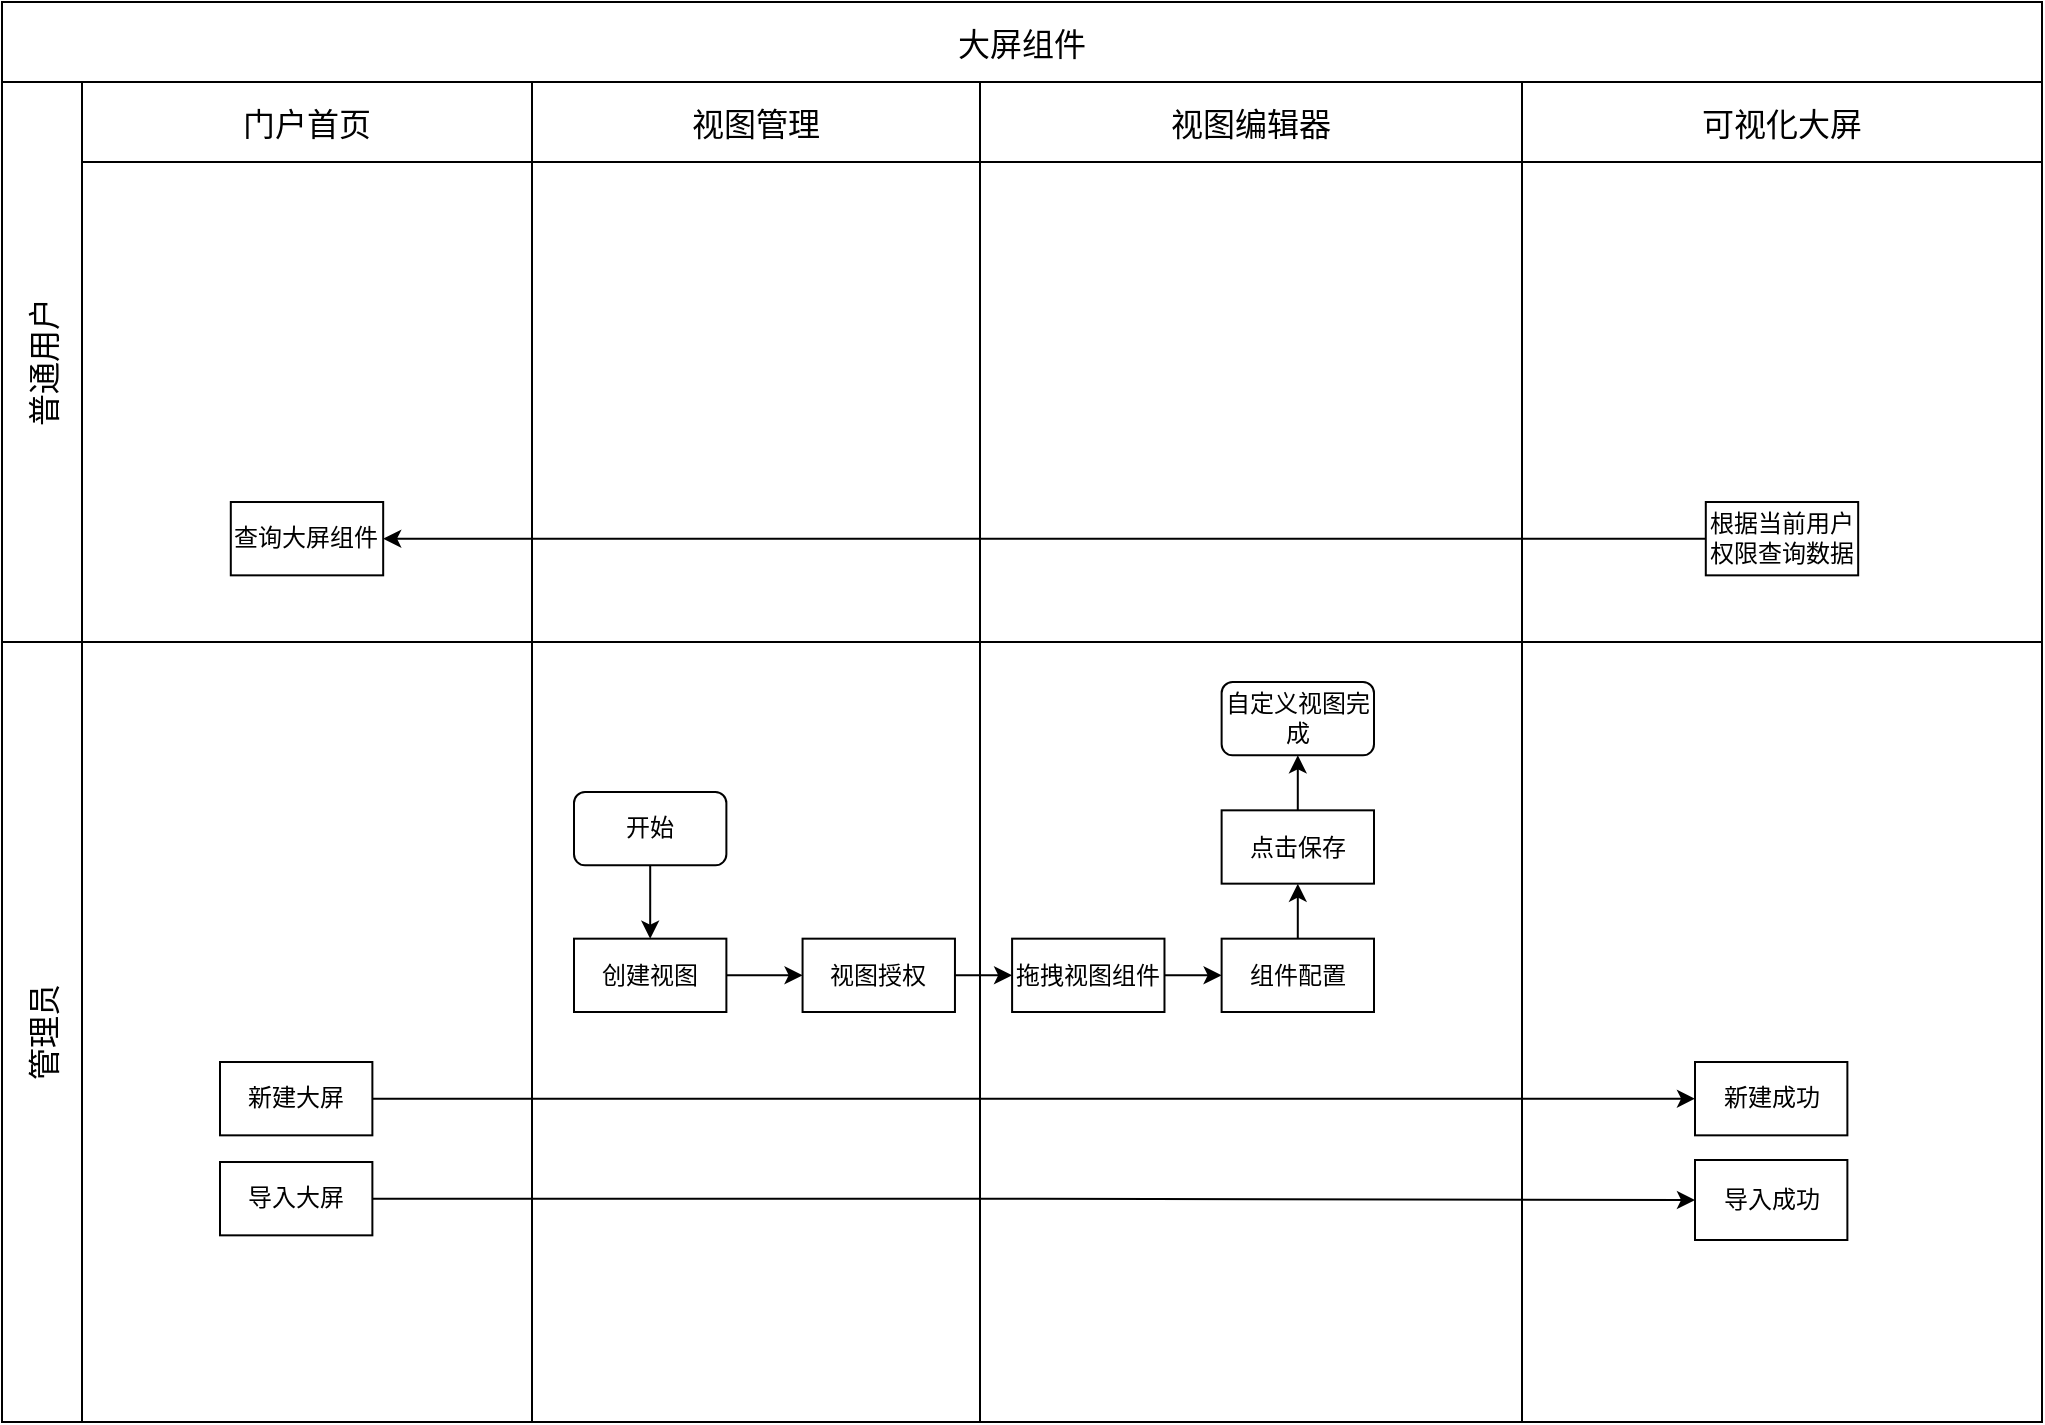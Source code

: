 <mxfile version="26.1.2">
  <diagram name="第 1 页" id="osgETjnHmqt3JwMoTX2x">
    <mxGraphModel dx="2261" dy="786" grid="1" gridSize="10" guides="1" tooltips="1" connect="1" arrows="1" fold="1" page="1" pageScale="1" pageWidth="827" pageHeight="1169" math="0" shadow="0">
      <root>
        <mxCell id="0" />
        <mxCell id="1" parent="0" />
        <mxCell id="b7cma5sDClUB4dKQStpZ-1" value="大屏组件" style="shape=table;childLayout=tableLayout;startSize=40;collapsible=0;recursiveResize=0;expand=0;fontSize=16;" vertex="1" parent="1">
          <mxGeometry x="-96" y="60" width="1020" height="710" as="geometry" />
        </mxCell>
        <mxCell id="b7cma5sDClUB4dKQStpZ-2" value="普通用户" style="shape=tableRow;horizontal=0;swimlaneHead=0;swimlaneBody=0;top=0;left=0;strokeColor=inherit;bottom=0;right=0;dropTarget=0;fontStyle=0;fillColor=none;points=[[0,0.5],[1,0.5]];portConstraint=eastwest;startSize=40;collapsible=0;recursiveResize=0;expand=0;fontSize=16;" vertex="1" parent="b7cma5sDClUB4dKQStpZ-1">
          <mxGeometry y="40" width="1020" height="280" as="geometry" />
        </mxCell>
        <mxCell id="b7cma5sDClUB4dKQStpZ-3" value="门户首页" style="swimlane;swimlaneHead=0;swimlaneBody=0;fontStyle=0;strokeColor=inherit;connectable=0;fillColor=none;startSize=40;collapsible=0;recursiveResize=0;expand=0;fontSize=16;" vertex="1" parent="b7cma5sDClUB4dKQStpZ-2">
          <mxGeometry x="40" width="225" height="280" as="geometry">
            <mxRectangle width="225" height="280" as="alternateBounds" />
          </mxGeometry>
        </mxCell>
        <mxCell id="b7cma5sDClUB4dKQStpZ-33" value="查询大屏组件" style="rounded=0;whiteSpace=wrap;html=1;" vertex="1" parent="b7cma5sDClUB4dKQStpZ-3">
          <mxGeometry x="74.4" y="210.003" width="76.19" height="36.667" as="geometry" />
        </mxCell>
        <mxCell id="b7cma5sDClUB4dKQStpZ-4" value="视图管理" style="swimlane;swimlaneHead=0;swimlaneBody=0;fontStyle=0;strokeColor=inherit;connectable=0;fillColor=none;startSize=40;collapsible=0;recursiveResize=0;expand=0;fontSize=16;" vertex="1" parent="b7cma5sDClUB4dKQStpZ-2">
          <mxGeometry x="265" width="224" height="280" as="geometry">
            <mxRectangle width="224" height="280" as="alternateBounds" />
          </mxGeometry>
        </mxCell>
        <mxCell id="b7cma5sDClUB4dKQStpZ-5" value="视图编辑器" style="swimlane;swimlaneHead=0;swimlaneBody=0;fontStyle=0;strokeColor=inherit;connectable=0;fillColor=none;startSize=40;collapsible=0;recursiveResize=0;expand=0;fontSize=16;" vertex="1" parent="b7cma5sDClUB4dKQStpZ-2">
          <mxGeometry x="489" width="271" height="280" as="geometry">
            <mxRectangle width="271" height="280" as="alternateBounds" />
          </mxGeometry>
        </mxCell>
        <mxCell id="b7cma5sDClUB4dKQStpZ-14" value="可视化大屏" style="swimlane;swimlaneHead=0;swimlaneBody=0;fontStyle=0;strokeColor=inherit;connectable=0;fillColor=none;startSize=40;collapsible=0;recursiveResize=0;expand=0;fontSize=16;" vertex="1" parent="b7cma5sDClUB4dKQStpZ-2">
          <mxGeometry x="760" width="260" height="280" as="geometry">
            <mxRectangle width="260" height="280" as="alternateBounds" />
          </mxGeometry>
        </mxCell>
        <mxCell id="b7cma5sDClUB4dKQStpZ-34" value="根据当前用户权限查询数据" style="rounded=0;whiteSpace=wrap;html=1;" vertex="1" parent="b7cma5sDClUB4dKQStpZ-14">
          <mxGeometry x="91.9" y="210.003" width="76.19" height="36.667" as="geometry" />
        </mxCell>
        <mxCell id="b7cma5sDClUB4dKQStpZ-35" style="edgeStyle=orthogonalEdgeStyle;rounded=0;orthogonalLoop=1;jettySize=auto;html=1;entryX=1;entryY=0.5;entryDx=0;entryDy=0;" edge="1" parent="b7cma5sDClUB4dKQStpZ-2" source="b7cma5sDClUB4dKQStpZ-34" target="b7cma5sDClUB4dKQStpZ-33">
          <mxGeometry relative="1" as="geometry" />
        </mxCell>
        <mxCell id="b7cma5sDClUB4dKQStpZ-6" value="管理员" style="shape=tableRow;horizontal=0;swimlaneHead=0;swimlaneBody=0;top=0;left=0;strokeColor=inherit;bottom=0;right=0;dropTarget=0;fontStyle=0;fillColor=none;points=[[0,0.5],[1,0.5]];portConstraint=eastwest;startSize=40;collapsible=0;recursiveResize=0;expand=0;fontSize=16;" vertex="1" parent="b7cma5sDClUB4dKQStpZ-1">
          <mxGeometry y="320" width="1020" height="390" as="geometry" />
        </mxCell>
        <mxCell id="b7cma5sDClUB4dKQStpZ-7" value="" style="swimlane;swimlaneHead=0;swimlaneBody=0;fontStyle=0;connectable=0;strokeColor=inherit;fillColor=none;startSize=0;collapsible=0;recursiveResize=0;expand=0;fontSize=16;" vertex="1" parent="b7cma5sDClUB4dKQStpZ-6">
          <mxGeometry x="40" width="225" height="390" as="geometry">
            <mxRectangle width="225" height="390" as="alternateBounds" />
          </mxGeometry>
        </mxCell>
        <mxCell id="b7cma5sDClUB4dKQStpZ-8" value="" style="swimlane;swimlaneHead=0;swimlaneBody=0;fontStyle=0;connectable=0;strokeColor=inherit;fillColor=none;startSize=0;collapsible=0;recursiveResize=0;expand=0;fontSize=16;" vertex="1" parent="b7cma5sDClUB4dKQStpZ-6">
          <mxGeometry x="265" width="224" height="390" as="geometry">
            <mxRectangle width="224" height="390" as="alternateBounds" />
          </mxGeometry>
        </mxCell>
        <mxCell id="b7cma5sDClUB4dKQStpZ-31" value="" style="group" vertex="1" connectable="0" parent="b7cma5sDClUB4dKQStpZ-8">
          <mxGeometry x="21" y="20" width="400" height="165" as="geometry" />
        </mxCell>
        <mxCell id="b7cma5sDClUB4dKQStpZ-25" style="edgeStyle=orthogonalEdgeStyle;rounded=0;orthogonalLoop=1;jettySize=auto;html=1;entryX=0.5;entryY=0;entryDx=0;entryDy=0;" edge="1" parent="b7cma5sDClUB4dKQStpZ-31" source="b7cma5sDClUB4dKQStpZ-17" target="b7cma5sDClUB4dKQStpZ-18">
          <mxGeometry relative="1" as="geometry" />
        </mxCell>
        <mxCell id="b7cma5sDClUB4dKQStpZ-17" value="开始" style="rounded=1;whiteSpace=wrap;html=1;" vertex="1" parent="b7cma5sDClUB4dKQStpZ-31">
          <mxGeometry y="55" width="76.19" height="36.667" as="geometry" />
        </mxCell>
        <mxCell id="b7cma5sDClUB4dKQStpZ-26" style="edgeStyle=orthogonalEdgeStyle;rounded=0;orthogonalLoop=1;jettySize=auto;html=1;entryX=0;entryY=0.5;entryDx=0;entryDy=0;" edge="1" parent="b7cma5sDClUB4dKQStpZ-31" source="b7cma5sDClUB4dKQStpZ-18" target="b7cma5sDClUB4dKQStpZ-19">
          <mxGeometry relative="1" as="geometry" />
        </mxCell>
        <mxCell id="b7cma5sDClUB4dKQStpZ-18" value="创建视图" style="rounded=0;whiteSpace=wrap;html=1;" vertex="1" parent="b7cma5sDClUB4dKQStpZ-31">
          <mxGeometry y="128.333" width="76.19" height="36.667" as="geometry" />
        </mxCell>
        <mxCell id="b7cma5sDClUB4dKQStpZ-27" style="edgeStyle=orthogonalEdgeStyle;rounded=0;orthogonalLoop=1;jettySize=auto;html=1;entryX=0;entryY=0.5;entryDx=0;entryDy=0;" edge="1" parent="b7cma5sDClUB4dKQStpZ-31" source="b7cma5sDClUB4dKQStpZ-19" target="b7cma5sDClUB4dKQStpZ-20">
          <mxGeometry relative="1" as="geometry" />
        </mxCell>
        <mxCell id="b7cma5sDClUB4dKQStpZ-19" value="视图授权" style="rounded=0;whiteSpace=wrap;html=1;" vertex="1" parent="b7cma5sDClUB4dKQStpZ-31">
          <mxGeometry x="114.286" y="128.333" width="76.19" height="36.667" as="geometry" />
        </mxCell>
        <mxCell id="b7cma5sDClUB4dKQStpZ-28" style="edgeStyle=orthogonalEdgeStyle;rounded=0;orthogonalLoop=1;jettySize=auto;html=1;entryX=0;entryY=0.5;entryDx=0;entryDy=0;" edge="1" parent="b7cma5sDClUB4dKQStpZ-31" source="b7cma5sDClUB4dKQStpZ-20" target="b7cma5sDClUB4dKQStpZ-21">
          <mxGeometry relative="1" as="geometry" />
        </mxCell>
        <mxCell id="b7cma5sDClUB4dKQStpZ-20" value="拖拽视图组件" style="rounded=0;whiteSpace=wrap;html=1;" vertex="1" parent="b7cma5sDClUB4dKQStpZ-31">
          <mxGeometry x="219.048" y="128.333" width="76.19" height="36.667" as="geometry" />
        </mxCell>
        <mxCell id="b7cma5sDClUB4dKQStpZ-29" style="edgeStyle=orthogonalEdgeStyle;rounded=0;orthogonalLoop=1;jettySize=auto;html=1;entryX=0.5;entryY=1;entryDx=0;entryDy=0;" edge="1" parent="b7cma5sDClUB4dKQStpZ-31" source="b7cma5sDClUB4dKQStpZ-21" target="b7cma5sDClUB4dKQStpZ-22">
          <mxGeometry relative="1" as="geometry" />
        </mxCell>
        <mxCell id="b7cma5sDClUB4dKQStpZ-21" value="组件配置" style="rounded=0;whiteSpace=wrap;html=1;" vertex="1" parent="b7cma5sDClUB4dKQStpZ-31">
          <mxGeometry x="323.81" y="128.333" width="76.19" height="36.667" as="geometry" />
        </mxCell>
        <mxCell id="b7cma5sDClUB4dKQStpZ-30" style="edgeStyle=orthogonalEdgeStyle;rounded=0;orthogonalLoop=1;jettySize=auto;html=1;entryX=0.5;entryY=1;entryDx=0;entryDy=0;" edge="1" parent="b7cma5sDClUB4dKQStpZ-31" source="b7cma5sDClUB4dKQStpZ-22" target="b7cma5sDClUB4dKQStpZ-24">
          <mxGeometry relative="1" as="geometry" />
        </mxCell>
        <mxCell id="b7cma5sDClUB4dKQStpZ-22" value="点击保存" style="rounded=0;whiteSpace=wrap;html=1;" vertex="1" parent="b7cma5sDClUB4dKQStpZ-31">
          <mxGeometry x="323.81" y="64.167" width="76.19" height="36.667" as="geometry" />
        </mxCell>
        <mxCell id="b7cma5sDClUB4dKQStpZ-24" value="自定义视图完成" style="rounded=1;whiteSpace=wrap;html=1;" vertex="1" parent="b7cma5sDClUB4dKQStpZ-31">
          <mxGeometry x="323.81" width="76.19" height="36.667" as="geometry" />
        </mxCell>
        <mxCell id="b7cma5sDClUB4dKQStpZ-9" value="" style="swimlane;swimlaneHead=0;swimlaneBody=0;fontStyle=0;connectable=0;strokeColor=inherit;fillColor=none;startSize=0;collapsible=0;recursiveResize=0;expand=0;fontSize=16;" vertex="1" parent="b7cma5sDClUB4dKQStpZ-6">
          <mxGeometry x="489" width="271" height="390" as="geometry">
            <mxRectangle width="271" height="390" as="alternateBounds" />
          </mxGeometry>
        </mxCell>
        <mxCell id="b7cma5sDClUB4dKQStpZ-15" style="swimlane;swimlaneHead=0;swimlaneBody=0;fontStyle=0;connectable=0;strokeColor=inherit;fillColor=none;startSize=0;collapsible=0;recursiveResize=0;expand=0;fontSize=16;" vertex="1" parent="b7cma5sDClUB4dKQStpZ-6">
          <mxGeometry x="760" width="260" height="390" as="geometry">
            <mxRectangle width="260" height="390" as="alternateBounds" />
          </mxGeometry>
        </mxCell>
        <mxCell id="b7cma5sDClUB4dKQStpZ-37" value="新建大屏&lt;span style=&quot;color: rgba(0, 0, 0, 0); font-family: monospace; font-size: 0px; text-align: start; text-wrap-mode: nowrap;&quot;&gt;%3CmxGraphModel%3E%3Croot%3E%3CmxCell%20id%3D%220%22%2F%3E%3CmxCell%20id%3D%221%22%20parent%3D%220%22%2F%3E%3CmxCell%20id%3D%222%22%20value%3D%22%E6%9F%A5%E8%AF%A2%E5%A4%A7%E5%B1%8F%E7%BB%84%E4%BB%B6%22%20style%3D%22rounded%3D0%3BwhiteSpace%3Dwrap%3Bhtml%3D1%3B%22%20vertex%3D%221%22%20parent%3D%221%22%3E%3CmxGeometry%20x%3D%22134.4%22%20y%3D%22340.003%22%20width%3D%2276.19%22%20height%3D%2236.667%22%20as%3D%22geometry%22%2F%3E%3C%2FmxCell%3E%3C%2Froot%3E%3C%2FmxGraphModel%3E&lt;/span&gt;" style="rounded=0;whiteSpace=wrap;html=1;" vertex="1" parent="b7cma5sDClUB4dKQStpZ-15">
          <mxGeometry x="-651" y="210.003" width="76.19" height="36.667" as="geometry" />
        </mxCell>
        <mxCell id="b7cma5sDClUB4dKQStpZ-40" value="导入大屏" style="rounded=0;whiteSpace=wrap;html=1;" vertex="1" parent="b7cma5sDClUB4dKQStpZ-15">
          <mxGeometry x="-651" y="260.003" width="76.19" height="36.667" as="geometry" />
        </mxCell>
        <mxCell id="b7cma5sDClUB4dKQStpZ-38" value="新建成功" style="rounded=0;whiteSpace=wrap;html=1;" vertex="1" parent="b7cma5sDClUB4dKQStpZ-15">
          <mxGeometry x="86.5" y="210.003" width="76.19" height="36.667" as="geometry" />
        </mxCell>
        <mxCell id="b7cma5sDClUB4dKQStpZ-41" value="导入成功" style="rounded=0;whiteSpace=wrap;html=1;" vertex="1" parent="b7cma5sDClUB4dKQStpZ-15">
          <mxGeometry x="86.5" y="259" width="76.19" height="40" as="geometry" />
        </mxCell>
        <mxCell id="b7cma5sDClUB4dKQStpZ-39" style="edgeStyle=orthogonalEdgeStyle;rounded=0;orthogonalLoop=1;jettySize=auto;html=1;entryX=0;entryY=0.5;entryDx=0;entryDy=0;" edge="1" parent="b7cma5sDClUB4dKQStpZ-15" source="b7cma5sDClUB4dKQStpZ-37" target="b7cma5sDClUB4dKQStpZ-38">
          <mxGeometry relative="1" as="geometry" />
        </mxCell>
        <mxCell id="b7cma5sDClUB4dKQStpZ-42" style="edgeStyle=orthogonalEdgeStyle;rounded=0;orthogonalLoop=1;jettySize=auto;html=1;entryX=0;entryY=0.5;entryDx=0;entryDy=0;" edge="1" parent="b7cma5sDClUB4dKQStpZ-15" source="b7cma5sDClUB4dKQStpZ-40" target="b7cma5sDClUB4dKQStpZ-41">
          <mxGeometry relative="1" as="geometry" />
        </mxCell>
      </root>
    </mxGraphModel>
  </diagram>
</mxfile>
